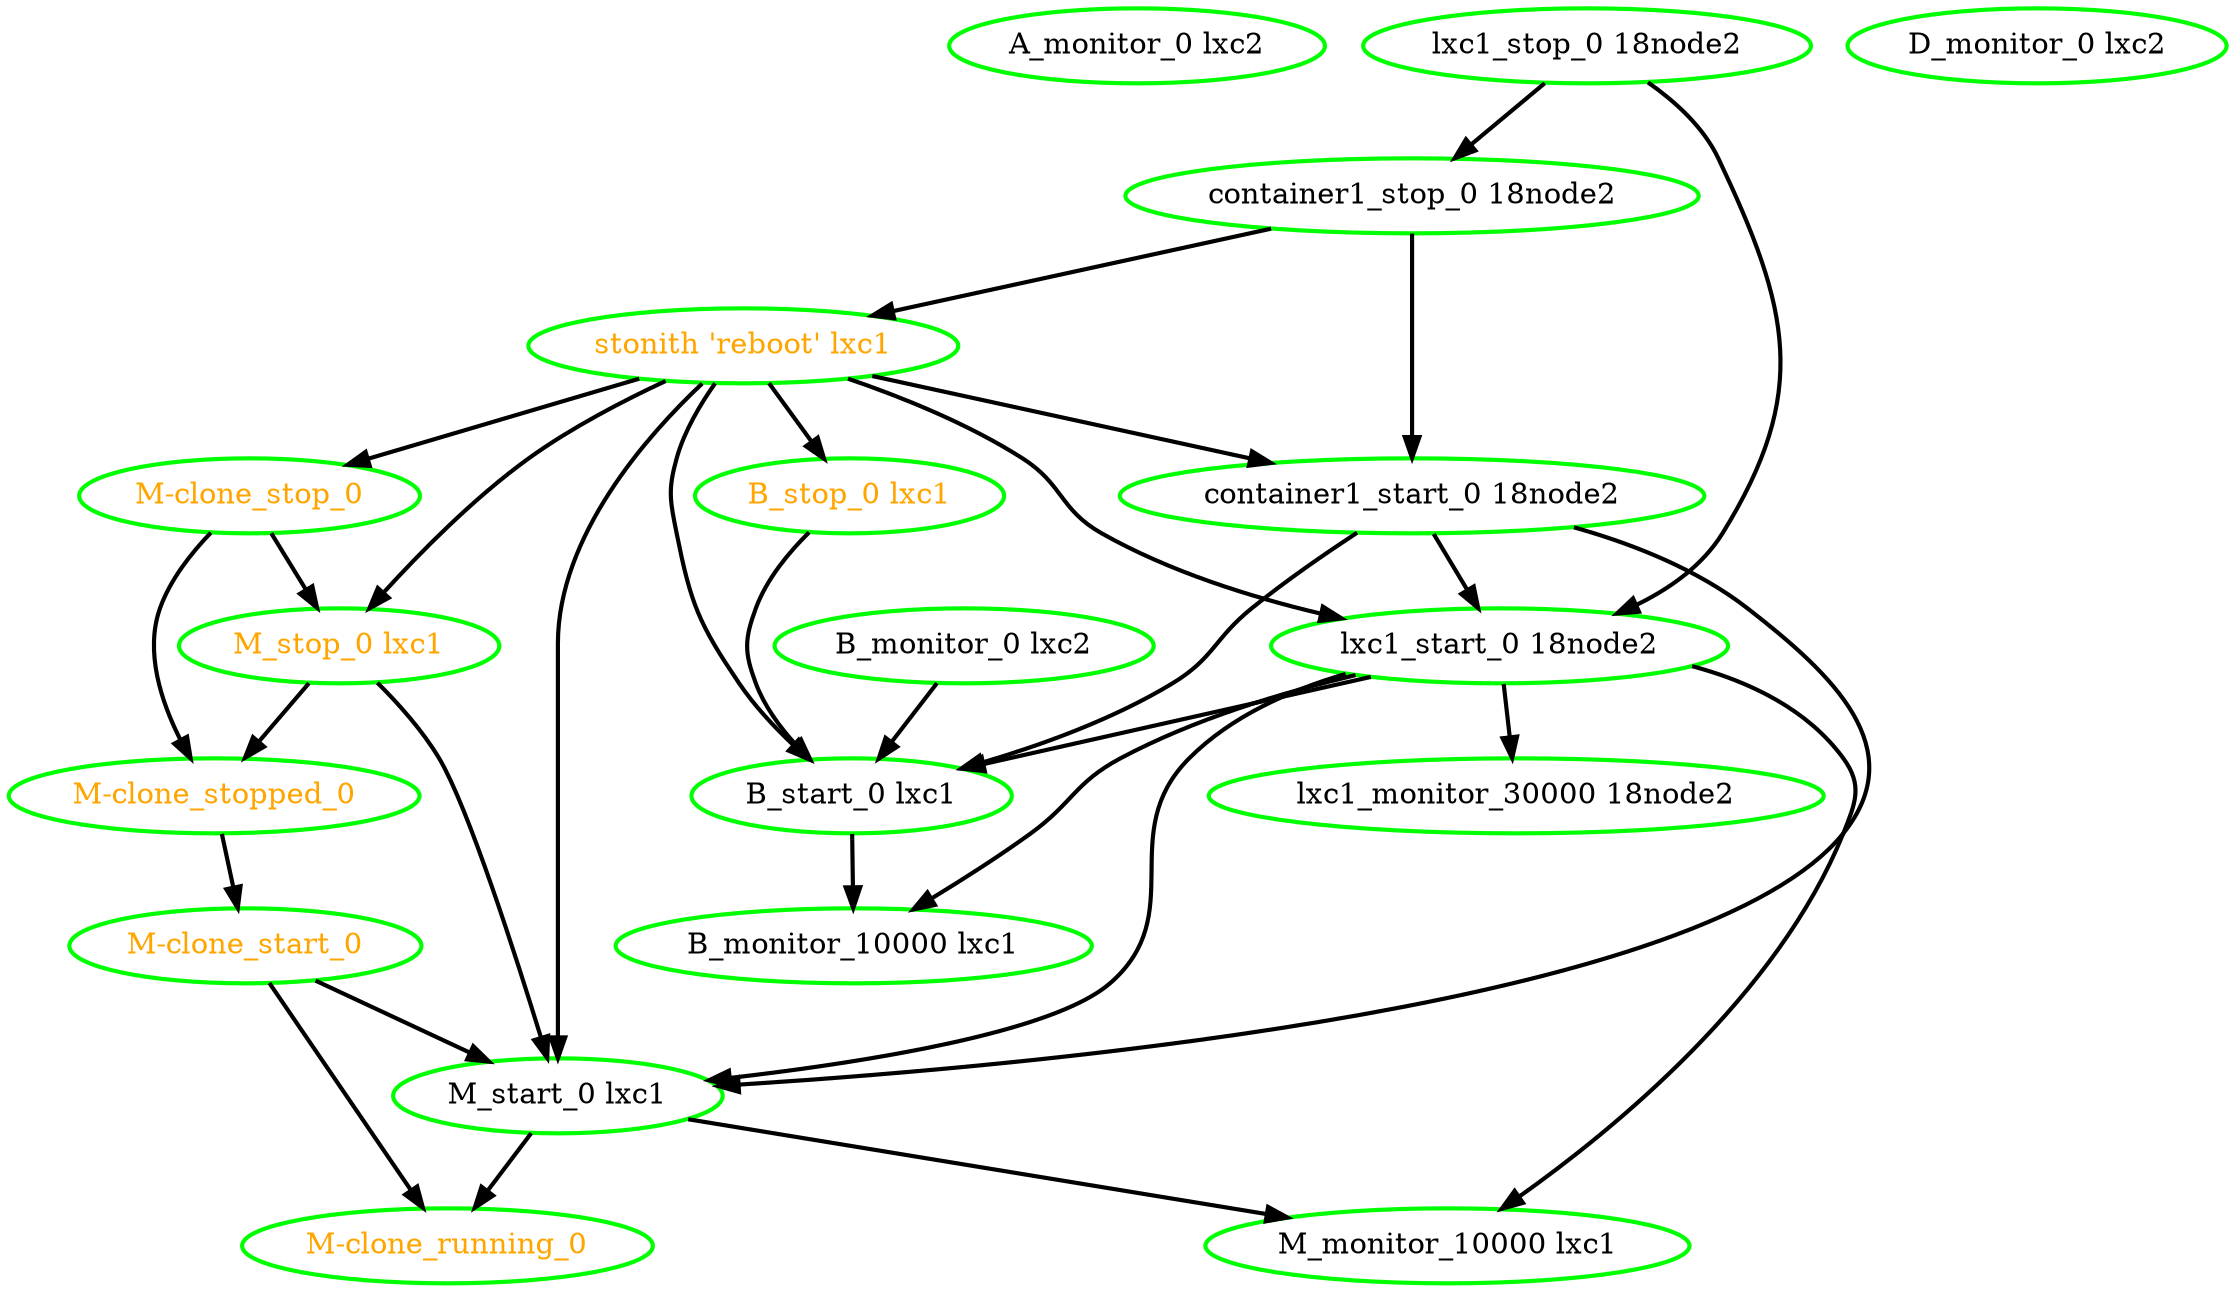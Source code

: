 digraph "g" {
"A_monitor_0 lxc2" [ style=bold color="green" fontcolor="black"]
"B_monitor_0 lxc2" -> "B_start_0 lxc1" [ style = bold]
"B_monitor_0 lxc2" [ style=bold color="green" fontcolor="black"]
"B_monitor_10000 lxc1" [ style=bold color="green" fontcolor="black"]
"B_start_0 lxc1" -> "B_monitor_10000 lxc1" [ style = bold]
"B_start_0 lxc1" [ style=bold color="green" fontcolor="black"]
"B_stop_0 lxc1" -> "B_start_0 lxc1" [ style = bold]
"B_stop_0 lxc1" [ style=bold color="green" fontcolor="orange"]
"D_monitor_0 lxc2" [ style=bold color="green" fontcolor="black"]
"M-clone_running_0" [ style=bold color="green" fontcolor="orange"]
"M-clone_start_0" -> "M-clone_running_0" [ style = bold]
"M-clone_start_0" -> "M_start_0 lxc1" [ style = bold]
"M-clone_start_0" [ style=bold color="green" fontcolor="orange"]
"M-clone_stop_0" -> "M-clone_stopped_0" [ style = bold]
"M-clone_stop_0" -> "M_stop_0 lxc1" [ style = bold]
"M-clone_stop_0" [ style=bold color="green" fontcolor="orange"]
"M-clone_stopped_0" -> "M-clone_start_0" [ style = bold]
"M-clone_stopped_0" [ style=bold color="green" fontcolor="orange"]
"M_monitor_10000 lxc1" [ style=bold color="green" fontcolor="black"]
"M_start_0 lxc1" -> "M-clone_running_0" [ style = bold]
"M_start_0 lxc1" -> "M_monitor_10000 lxc1" [ style = bold]
"M_start_0 lxc1" [ style=bold color="green" fontcolor="black"]
"M_stop_0 lxc1" -> "M-clone_stopped_0" [ style = bold]
"M_stop_0 lxc1" -> "M_start_0 lxc1" [ style = bold]
"M_stop_0 lxc1" [ style=bold color="green" fontcolor="orange"]
"container1_start_0 18node2" -> "B_start_0 lxc1" [ style = bold]
"container1_start_0 18node2" -> "M_start_0 lxc1" [ style = bold]
"container1_start_0 18node2" -> "lxc1_start_0 18node2" [ style = bold]
"container1_start_0 18node2" [ style=bold color="green" fontcolor="black"]
"container1_stop_0 18node2" -> "container1_start_0 18node2" [ style = bold]
"container1_stop_0 18node2" -> "stonith 'reboot' lxc1" [ style = bold]
"container1_stop_0 18node2" [ style=bold color="green" fontcolor="black"]
"lxc1_monitor_30000 18node2" [ style=bold color="green" fontcolor="black"]
"lxc1_start_0 18node2" -> "B_monitor_10000 lxc1" [ style = bold]
"lxc1_start_0 18node2" -> "B_start_0 lxc1" [ style = bold]
"lxc1_start_0 18node2" -> "M_monitor_10000 lxc1" [ style = bold]
"lxc1_start_0 18node2" -> "M_start_0 lxc1" [ style = bold]
"lxc1_start_0 18node2" -> "lxc1_monitor_30000 18node2" [ style = bold]
"lxc1_start_0 18node2" [ style=bold color="green" fontcolor="black"]
"lxc1_stop_0 18node2" -> "container1_stop_0 18node2" [ style = bold]
"lxc1_stop_0 18node2" -> "lxc1_start_0 18node2" [ style = bold]
"lxc1_stop_0 18node2" [ style=bold color="green" fontcolor="black"]
"stonith 'reboot' lxc1" -> "B_start_0 lxc1" [ style = bold]
"stonith 'reboot' lxc1" -> "B_stop_0 lxc1" [ style = bold]
"stonith 'reboot' lxc1" -> "M-clone_stop_0" [ style = bold]
"stonith 'reboot' lxc1" -> "M_start_0 lxc1" [ style = bold]
"stonith 'reboot' lxc1" -> "M_stop_0 lxc1" [ style = bold]
"stonith 'reboot' lxc1" -> "container1_start_0 18node2" [ style = bold]
"stonith 'reboot' lxc1" -> "lxc1_start_0 18node2" [ style = bold]
"stonith 'reboot' lxc1" [ style=bold color="green" fontcolor="orange"]
}
